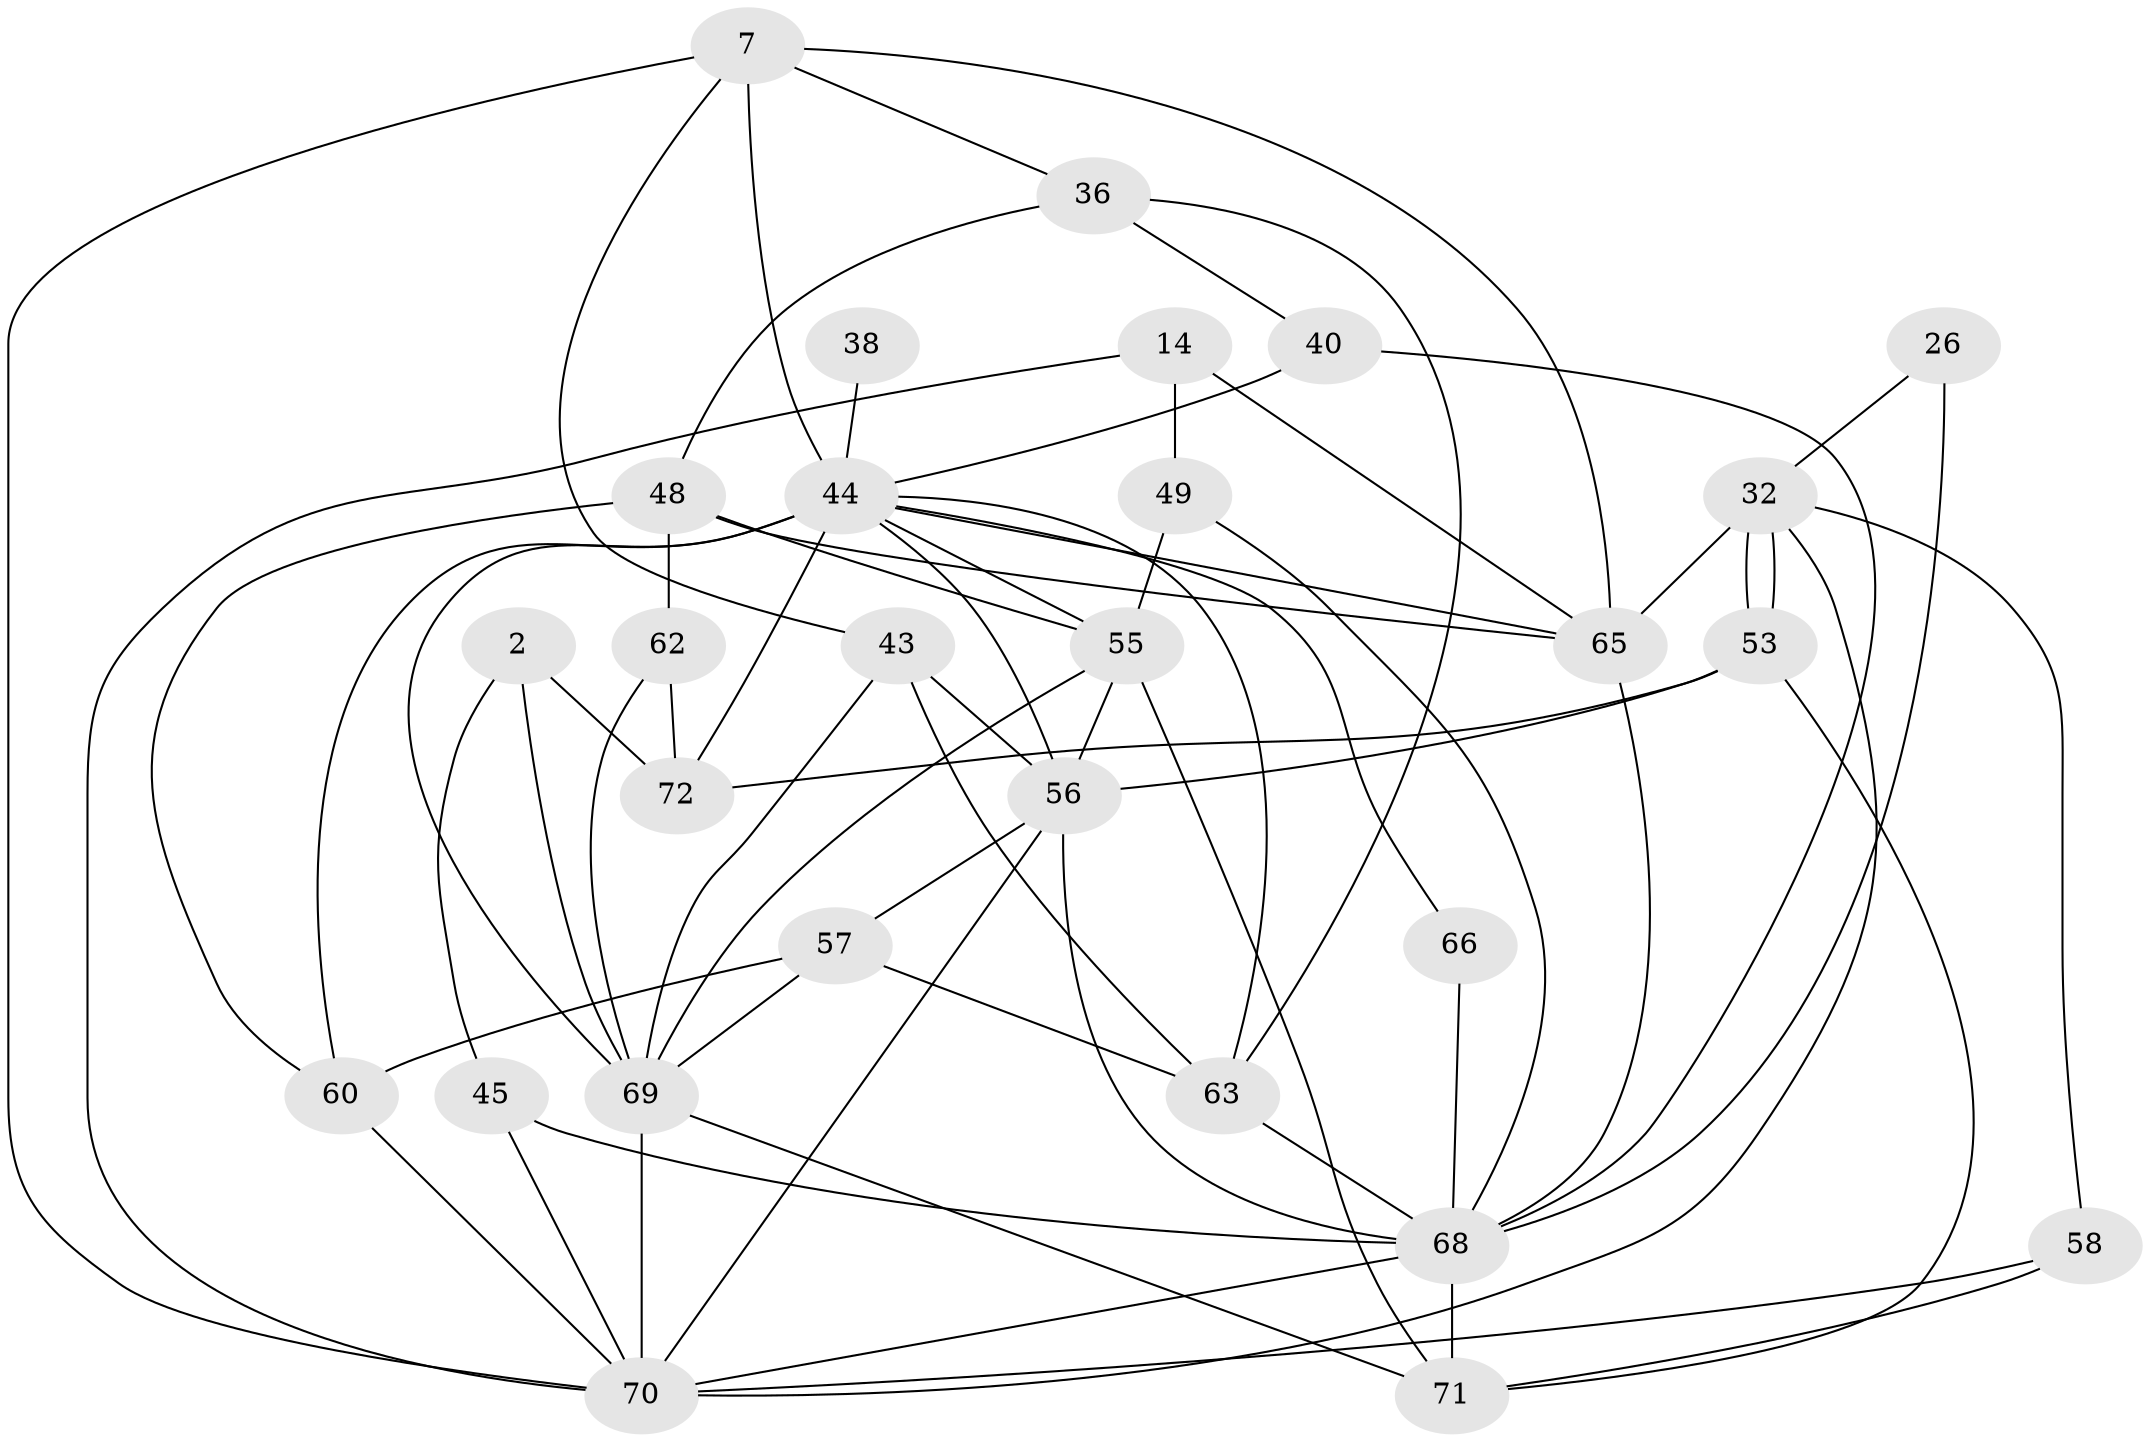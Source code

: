 // original degree distribution, {3: 0.3194444444444444, 5: 0.16666666666666666, 6: 0.08333333333333333, 4: 0.2777777777777778, 7: 0.041666666666666664, 2: 0.09722222222222222, 8: 0.013888888888888888}
// Generated by graph-tools (version 1.1) at 2025/55/03/04/25 21:55:03]
// undirected, 28 vertices, 67 edges
graph export_dot {
graph [start="1"]
  node [color=gray90,style=filled];
  2 [super="+1"];
  7;
  14;
  26;
  32 [super="+6"];
  36 [super="+30"];
  38;
  40 [super="+35"];
  43 [super="+8"];
  44 [super="+33+39+28"];
  45;
  48 [super="+34"];
  49;
  53 [super="+25"];
  55 [super="+27+54"];
  56 [super="+51"];
  57 [super="+47"];
  58;
  60 [super="+12+23"];
  62 [super="+13"];
  63 [super="+29+17"];
  65 [super="+3"];
  66;
  68 [super="+18+19+24+52"];
  69 [super="+67+61"];
  70 [super="+59"];
  71 [super="+64"];
  72 [super="+22+46"];
  2 -- 45;
  2 -- 72 [weight=3];
  2 -- 69;
  7 -- 36 [weight=2];
  7 -- 65;
  7 -- 43;
  7 -- 44;
  7 -- 70 [weight=2];
  14 -- 49;
  14 -- 65 [weight=2];
  14 -- 70;
  26 -- 32;
  26 -- 68;
  32 -- 53 [weight=2];
  32 -- 53;
  32 -- 65 [weight=2];
  32 -- 58;
  32 -- 70;
  36 -- 63 [weight=2];
  36 -- 48;
  36 -- 40;
  38 -- 44 [weight=2];
  40 -- 44;
  40 -- 68;
  43 -- 56;
  43 -- 63;
  43 -- 69;
  44 -- 65;
  44 -- 69 [weight=4];
  44 -- 55;
  44 -- 72 [weight=3];
  44 -- 63;
  44 -- 66;
  44 -- 56 [weight=2];
  44 -- 60;
  45 -- 70;
  45 -- 68;
  48 -- 62;
  48 -- 60 [weight=2];
  48 -- 65;
  48 -- 55;
  49 -- 55;
  49 -- 68;
  53 -- 71 [weight=2];
  53 -- 72;
  53 -- 56;
  55 -- 71;
  55 -- 69 [weight=2];
  55 -- 56;
  56 -- 68;
  56 -- 70;
  56 -- 57;
  57 -- 63 [weight=2];
  57 -- 60 [weight=2];
  57 -- 69;
  58 -- 71;
  58 -- 70;
  60 -- 70 [weight=2];
  62 -- 72;
  62 -- 69;
  63 -- 68 [weight=3];
  65 -- 68 [weight=2];
  66 -- 68;
  68 -- 71 [weight=4];
  68 -- 70 [weight=3];
  69 -- 70 [weight=3];
  69 -- 71;
}
